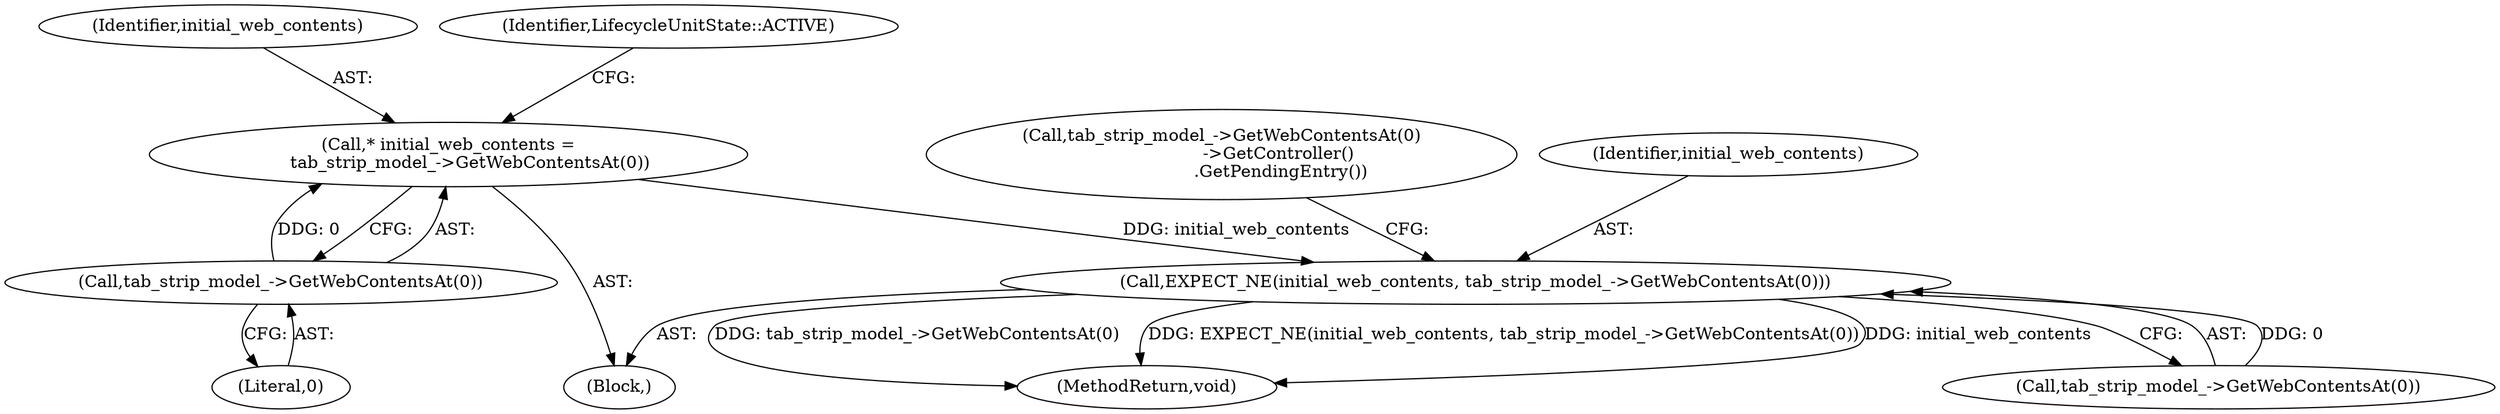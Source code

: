 digraph "0_Chrome_7394cf6f43d7a86630d3eb1c728fd63c621b5530_9@pointer" {
"1000119" [label="(Call,* initial_web_contents =\n        tab_strip_model_->GetWebContentsAt(0))"];
"1000121" [label="(Call,tab_strip_model_->GetWebContentsAt(0))"];
"1000139" [label="(Call,EXPECT_NE(initial_web_contents, tab_strip_model_->GetWebContentsAt(0)))"];
"1000122" [label="(Literal,0)"];
"1000144" [label="(Call,tab_strip_model_->GetWebContentsAt(0)\n                     ->GetController()\n                      .GetPendingEntry())"];
"1000139" [label="(Call,EXPECT_NE(initial_web_contents, tab_strip_model_->GetWebContentsAt(0)))"];
"1000121" [label="(Call,tab_strip_model_->GetWebContentsAt(0))"];
"1000141" [label="(Call,tab_strip_model_->GetWebContentsAt(0))"];
"1000119" [label="(Call,* initial_web_contents =\n        tab_strip_model_->GetWebContentsAt(0))"];
"1000103" [label="(Block,)"];
"1000120" [label="(Identifier,initial_web_contents)"];
"1000124" [label="(Identifier,LifecycleUnitState::ACTIVE)"];
"1000161" [label="(MethodReturn,void)"];
"1000140" [label="(Identifier,initial_web_contents)"];
"1000119" -> "1000103"  [label="AST: "];
"1000119" -> "1000121"  [label="CFG: "];
"1000120" -> "1000119"  [label="AST: "];
"1000121" -> "1000119"  [label="AST: "];
"1000124" -> "1000119"  [label="CFG: "];
"1000121" -> "1000119"  [label="DDG: 0"];
"1000119" -> "1000139"  [label="DDG: initial_web_contents"];
"1000121" -> "1000122"  [label="CFG: "];
"1000122" -> "1000121"  [label="AST: "];
"1000139" -> "1000103"  [label="AST: "];
"1000139" -> "1000141"  [label="CFG: "];
"1000140" -> "1000139"  [label="AST: "];
"1000141" -> "1000139"  [label="AST: "];
"1000144" -> "1000139"  [label="CFG: "];
"1000139" -> "1000161"  [label="DDG: tab_strip_model_->GetWebContentsAt(0)"];
"1000139" -> "1000161"  [label="DDG: EXPECT_NE(initial_web_contents, tab_strip_model_->GetWebContentsAt(0))"];
"1000139" -> "1000161"  [label="DDG: initial_web_contents"];
"1000141" -> "1000139"  [label="DDG: 0"];
}
